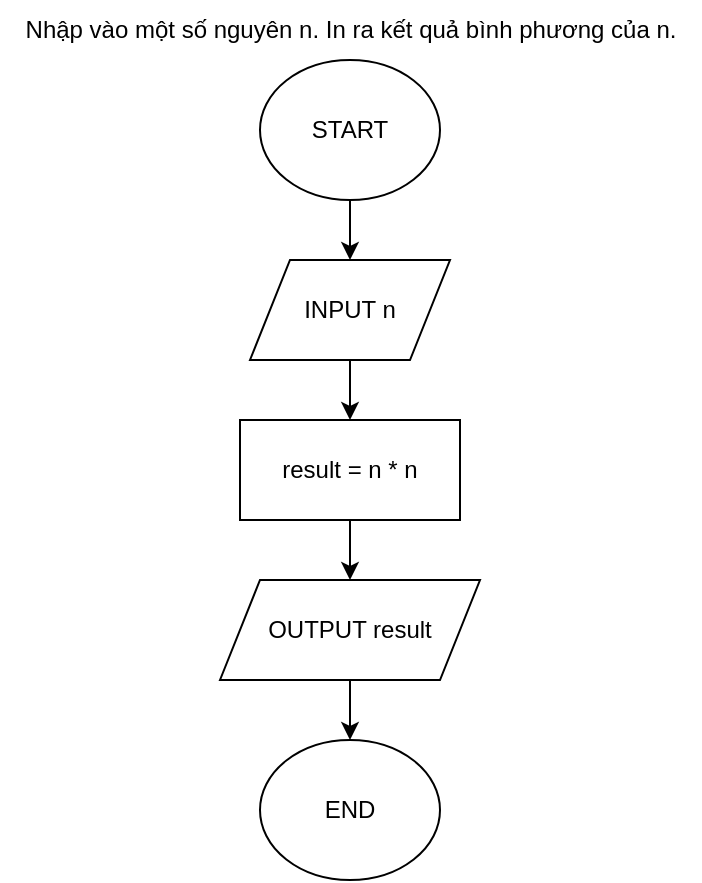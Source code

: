 <mxfile version="24.3.1" type="device" pages="2">
  <diagram name="Page-1" id="K2QDdRDk1oRykKLqGVI8">
    <mxGraphModel dx="819" dy="446" grid="1" gridSize="10" guides="1" tooltips="1" connect="1" arrows="1" fold="1" page="1" pageScale="1" pageWidth="850" pageHeight="1100" math="0" shadow="0">
      <root>
        <mxCell id="0" />
        <mxCell id="1" parent="0" />
        <mxCell id="llNU9txqUbgvmT3DUwXV-1" value="Nhập vào một số nguyên n. In ra kết quả bình phương của n." style="text;html=1;align=center;verticalAlign=middle;resizable=0;points=[];autosize=1;strokeColor=none;fillColor=none;" vertex="1" parent="1">
          <mxGeometry x="130" y="10" width="350" height="30" as="geometry" />
        </mxCell>
        <mxCell id="llNU9txqUbgvmT3DUwXV-2" value="START" style="ellipse;whiteSpace=wrap;html=1;" vertex="1" parent="1">
          <mxGeometry x="260" y="40" width="90" height="70" as="geometry" />
        </mxCell>
        <mxCell id="llNU9txqUbgvmT3DUwXV-3" value="INPUT n" style="shape=parallelogram;perimeter=parallelogramPerimeter;whiteSpace=wrap;html=1;fixedSize=1;" vertex="1" parent="1">
          <mxGeometry x="255" y="140" width="100" height="50" as="geometry" />
        </mxCell>
        <mxCell id="llNU9txqUbgvmT3DUwXV-4" value="result = n * n" style="rounded=0;whiteSpace=wrap;html=1;" vertex="1" parent="1">
          <mxGeometry x="250" y="220" width="110" height="50" as="geometry" />
        </mxCell>
        <mxCell id="llNU9txqUbgvmT3DUwXV-5" value="OUTPUT result" style="shape=parallelogram;perimeter=parallelogramPerimeter;whiteSpace=wrap;html=1;fixedSize=1;" vertex="1" parent="1">
          <mxGeometry x="240" y="300" width="130" height="50" as="geometry" />
        </mxCell>
        <mxCell id="llNU9txqUbgvmT3DUwXV-6" value="END" style="ellipse;whiteSpace=wrap;html=1;" vertex="1" parent="1">
          <mxGeometry x="260" y="380" width="90" height="70" as="geometry" />
        </mxCell>
        <mxCell id="llNU9txqUbgvmT3DUwXV-7" value="" style="endArrow=classic;html=1;rounded=0;exitX=0.5;exitY=1;exitDx=0;exitDy=0;entryX=0.5;entryY=0;entryDx=0;entryDy=0;" edge="1" parent="1" source="llNU9txqUbgvmT3DUwXV-2" target="llNU9txqUbgvmT3DUwXV-3">
          <mxGeometry width="50" height="50" relative="1" as="geometry">
            <mxPoint x="270" y="250" as="sourcePoint" />
            <mxPoint x="320" y="200" as="targetPoint" />
          </mxGeometry>
        </mxCell>
        <mxCell id="llNU9txqUbgvmT3DUwXV-8" value="" style="endArrow=classic;html=1;rounded=0;exitX=0.5;exitY=1;exitDx=0;exitDy=0;" edge="1" parent="1" source="llNU9txqUbgvmT3DUwXV-3" target="llNU9txqUbgvmT3DUwXV-4">
          <mxGeometry width="50" height="50" relative="1" as="geometry">
            <mxPoint x="270" y="250" as="sourcePoint" />
            <mxPoint x="320" y="200" as="targetPoint" />
          </mxGeometry>
        </mxCell>
        <mxCell id="llNU9txqUbgvmT3DUwXV-9" value="" style="endArrow=classic;html=1;rounded=0;exitX=0.5;exitY=1;exitDx=0;exitDy=0;entryX=0.5;entryY=0;entryDx=0;entryDy=0;" edge="1" parent="1" source="llNU9txqUbgvmT3DUwXV-4" target="llNU9txqUbgvmT3DUwXV-5">
          <mxGeometry width="50" height="50" relative="1" as="geometry">
            <mxPoint x="270" y="250" as="sourcePoint" />
            <mxPoint x="320" y="200" as="targetPoint" />
          </mxGeometry>
        </mxCell>
        <mxCell id="llNU9txqUbgvmT3DUwXV-10" value="" style="endArrow=classic;html=1;rounded=0;exitX=0.5;exitY=1;exitDx=0;exitDy=0;entryX=0.5;entryY=0;entryDx=0;entryDy=0;" edge="1" parent="1" source="llNU9txqUbgvmT3DUwXV-5" target="llNU9txqUbgvmT3DUwXV-6">
          <mxGeometry width="50" height="50" relative="1" as="geometry">
            <mxPoint x="270" y="250" as="sourcePoint" />
            <mxPoint x="320" y="200" as="targetPoint" />
          </mxGeometry>
        </mxCell>
      </root>
    </mxGraphModel>
  </diagram>
  <diagram id="poG6dpmQon-q7SpHdgXe" name="Page-2">
    <mxGraphModel dx="844" dy="459" grid="1" gridSize="10" guides="1" tooltips="1" connect="1" arrows="1" fold="1" page="1" pageScale="1" pageWidth="850" pageHeight="1100" math="0" shadow="0">
      <root>
        <mxCell id="0" />
        <mxCell id="1" parent="0" />
        <mxCell id="WgTdKJJVlsqavZuYQIuo-1" value="&lt;span style=&quot;font-size: 17px; background-color: rgb(255, 255, 255);&quot;&gt;Nhập vào chiều dài, chiều rộng của Hình chữ nhật. In ra chu vi, diện tích.&lt;/span&gt;&lt;div&gt;&lt;span style=&quot;font-size: 17px; background-color: rgb(255, 255, 255);&quot;&gt;&lt;br&gt;&lt;/span&gt;&lt;/div&gt;" style="text;html=1;align=center;verticalAlign=middle;resizable=0;points=[];autosize=1;strokeColor=none;fillColor=none;" vertex="1" parent="1">
          <mxGeometry x="140" y="10" width="570" height="50" as="geometry" />
        </mxCell>
        <mxCell id="WgTdKJJVlsqavZuYQIuo-2" value="START" style="ellipse;whiteSpace=wrap;html=1;" vertex="1" parent="1">
          <mxGeometry x="365" y="40" width="95" height="70" as="geometry" />
        </mxCell>
        <mxCell id="WgTdKJJVlsqavZuYQIuo-3" value="INPUT chieu_dai, chieu_rong" style="shape=parallelogram;perimeter=parallelogramPerimeter;whiteSpace=wrap;html=1;fixedSize=1;" vertex="1" parent="1">
          <mxGeometry x="302.5" y="130" width="220" height="50" as="geometry" />
        </mxCell>
        <mxCell id="WgTdKJJVlsqavZuYQIuo-4" value="chu_vi = (chieu_dai + chieu_rong) * 2" style="rounded=0;whiteSpace=wrap;html=1;" vertex="1" parent="1">
          <mxGeometry x="303.75" y="210" width="217.5" height="40" as="geometry" />
        </mxCell>
        <mxCell id="WgTdKJJVlsqavZuYQIuo-5" value="dien_tich = chieu_dai * chieu_rong" style="rounded=0;whiteSpace=wrap;html=1;" vertex="1" parent="1">
          <mxGeometry x="303.75" y="280" width="217.5" height="40" as="geometry" />
        </mxCell>
        <mxCell id="WgTdKJJVlsqavZuYQIuo-12" value="" style="edgeStyle=orthogonalEdgeStyle;rounded=0;orthogonalLoop=1;jettySize=auto;html=1;" edge="1" parent="1" source="WgTdKJJVlsqavZuYQIuo-6" target="WgTdKJJVlsqavZuYQIuo-7">
          <mxGeometry relative="1" as="geometry" />
        </mxCell>
        <mxCell id="WgTdKJJVlsqavZuYQIuo-6" value="OUTPUT chu_vi, dien_tich" style="shape=parallelogram;perimeter=parallelogramPerimeter;whiteSpace=wrap;html=1;fixedSize=1;" vertex="1" parent="1">
          <mxGeometry x="302.5" y="350" width="220" height="50" as="geometry" />
        </mxCell>
        <mxCell id="WgTdKJJVlsqavZuYQIuo-7" value="END" style="ellipse;whiteSpace=wrap;html=1;" vertex="1" parent="1">
          <mxGeometry x="365" y="430" width="95" height="70" as="geometry" />
        </mxCell>
        <mxCell id="WgTdKJJVlsqavZuYQIuo-8" value="" style="endArrow=classic;html=1;rounded=0;exitX=0.5;exitY=1;exitDx=0;exitDy=0;entryX=0.5;entryY=0;entryDx=0;entryDy=0;" edge="1" parent="1" source="WgTdKJJVlsqavZuYQIuo-2" target="WgTdKJJVlsqavZuYQIuo-3">
          <mxGeometry width="50" height="50" relative="1" as="geometry">
            <mxPoint x="390" y="300" as="sourcePoint" />
            <mxPoint x="440" y="250" as="targetPoint" />
          </mxGeometry>
        </mxCell>
        <mxCell id="WgTdKJJVlsqavZuYQIuo-9" value="" style="endArrow=classic;html=1;rounded=0;exitX=0.5;exitY=1;exitDx=0;exitDy=0;entryX=0.5;entryY=0;entryDx=0;entryDy=0;" edge="1" parent="1" source="WgTdKJJVlsqavZuYQIuo-3" target="WgTdKJJVlsqavZuYQIuo-4">
          <mxGeometry width="50" height="50" relative="1" as="geometry">
            <mxPoint x="390" y="300" as="sourcePoint" />
            <mxPoint x="440" y="250" as="targetPoint" />
          </mxGeometry>
        </mxCell>
        <mxCell id="WgTdKJJVlsqavZuYQIuo-10" value="" style="endArrow=classic;html=1;rounded=0;exitX=0.5;exitY=1;exitDx=0;exitDy=0;entryX=0.5;entryY=0;entryDx=0;entryDy=0;" edge="1" parent="1" source="WgTdKJJVlsqavZuYQIuo-4" target="WgTdKJJVlsqavZuYQIuo-5">
          <mxGeometry width="50" height="50" relative="1" as="geometry">
            <mxPoint x="390" y="300" as="sourcePoint" />
            <mxPoint x="440" y="250" as="targetPoint" />
          </mxGeometry>
        </mxCell>
        <mxCell id="WgTdKJJVlsqavZuYQIuo-11" value="" style="endArrow=classic;html=1;rounded=0;exitX=0.5;exitY=1;exitDx=0;exitDy=0;entryX=0.5;entryY=0;entryDx=0;entryDy=0;" edge="1" parent="1" source="WgTdKJJVlsqavZuYQIuo-5" target="WgTdKJJVlsqavZuYQIuo-6">
          <mxGeometry width="50" height="50" relative="1" as="geometry">
            <mxPoint x="390" y="300" as="sourcePoint" />
            <mxPoint x="440" y="250" as="targetPoint" />
          </mxGeometry>
        </mxCell>
      </root>
    </mxGraphModel>
  </diagram>
</mxfile>
